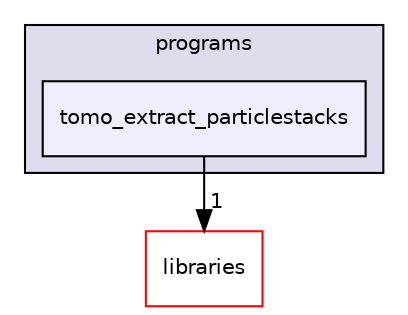 digraph "xmipp/applications/programs/tomo_extract_particlestacks" {
  compound=true
  node [ fontsize="10", fontname="Helvetica"];
  edge [ labelfontsize="10", labelfontname="Helvetica"];
  subgraph clusterdir_592b16dc4070b933e5655da2b0d20bbb {
    graph [ bgcolor="#ddddee", pencolor="black", label="programs" fontname="Helvetica", fontsize="10", URL="dir_592b16dc4070b933e5655da2b0d20bbb.html"]
  dir_ea80a5f50a916fb0ffdfd213ae9031db [shape=box, label="tomo_extract_particlestacks", style="filled", fillcolor="#eeeeff", pencolor="black", URL="dir_ea80a5f50a916fb0ffdfd213ae9031db.html"];
  }
  dir_29dba3f3840f20df3b04d1972e99046b [shape=box label="libraries" fillcolor="white" style="filled" color="red" URL="dir_29dba3f3840f20df3b04d1972e99046b.html"];
  dir_ea80a5f50a916fb0ffdfd213ae9031db->dir_29dba3f3840f20df3b04d1972e99046b [headlabel="1", labeldistance=1.5 headhref="dir_000213_000042.html"];
}

